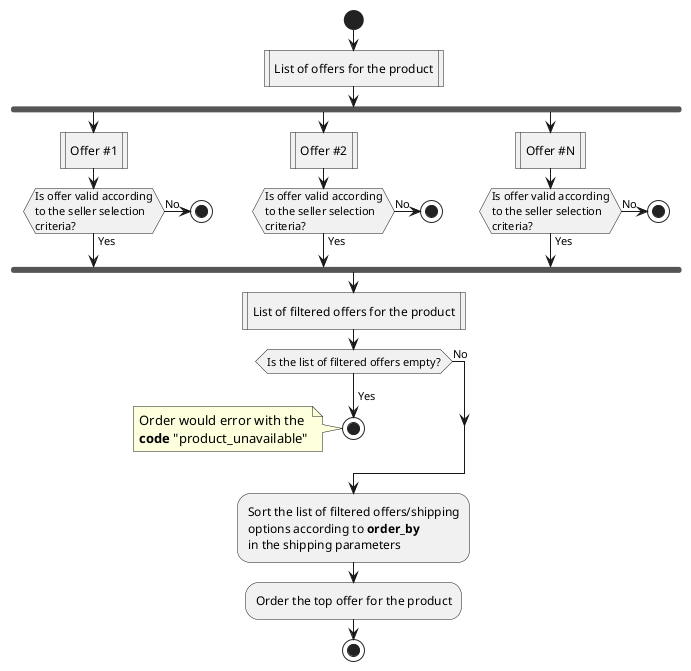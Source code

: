 @startuml
start

:List of offers for the product|
fork
   :Offer #1|
   if (Is offer valid according\nto the seller selection\ncriteria?) then (Yes)
   else (No)
      stop
   endif
fork again
   :Offer #2|
   if (Is offer valid according\nto the seller selection\ncriteria?) then (Yes)
   else (No)
      stop
   endif
fork again
   :Offer #N|
   if (Is offer valid according\nto the seller selection\ncriteria?) then (Yes)
   else (No)
      stop
   endif
end fork
   :List of filtered offers for the product|
   if (Is the list of filtered offers empty?) then (\nYes)
      stop
      note left: Order would error with the\n**code** "product_unavailable"
   else (No)
   endif
   :Sort the list of filtered offers/shipping\noptions according to **order_by**\nin the shipping parameters;
   :Order the top offer for the product;
stop
@enduml
